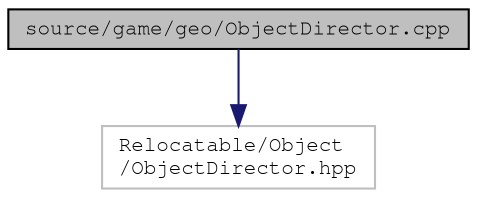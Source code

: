 digraph "source/game/geo/ObjectDirector.cpp"
{
 // LATEX_PDF_SIZE
  edge [fontname="FreeMono",fontsize="10",labelfontname="FreeMono",labelfontsize="10"];
  node [fontname="FreeMono",fontsize="10",shape=record];
  Node1 [label="source/game/geo/ObjectDirector.cpp",height=0.2,width=0.4,color="black", fillcolor="grey75", style="filled", fontcolor="black",tooltip="Manages the objects and related tables!"];
  Node1 -> Node2 [color="midnightblue",fontsize="10",style="solid",fontname="FreeMono"];
  Node2 [label="Relocatable/Object\l/ObjectDirector.hpp",height=0.2,width=0.4,color="grey75", fillcolor="white", style="filled",tooltip=" "];
}
